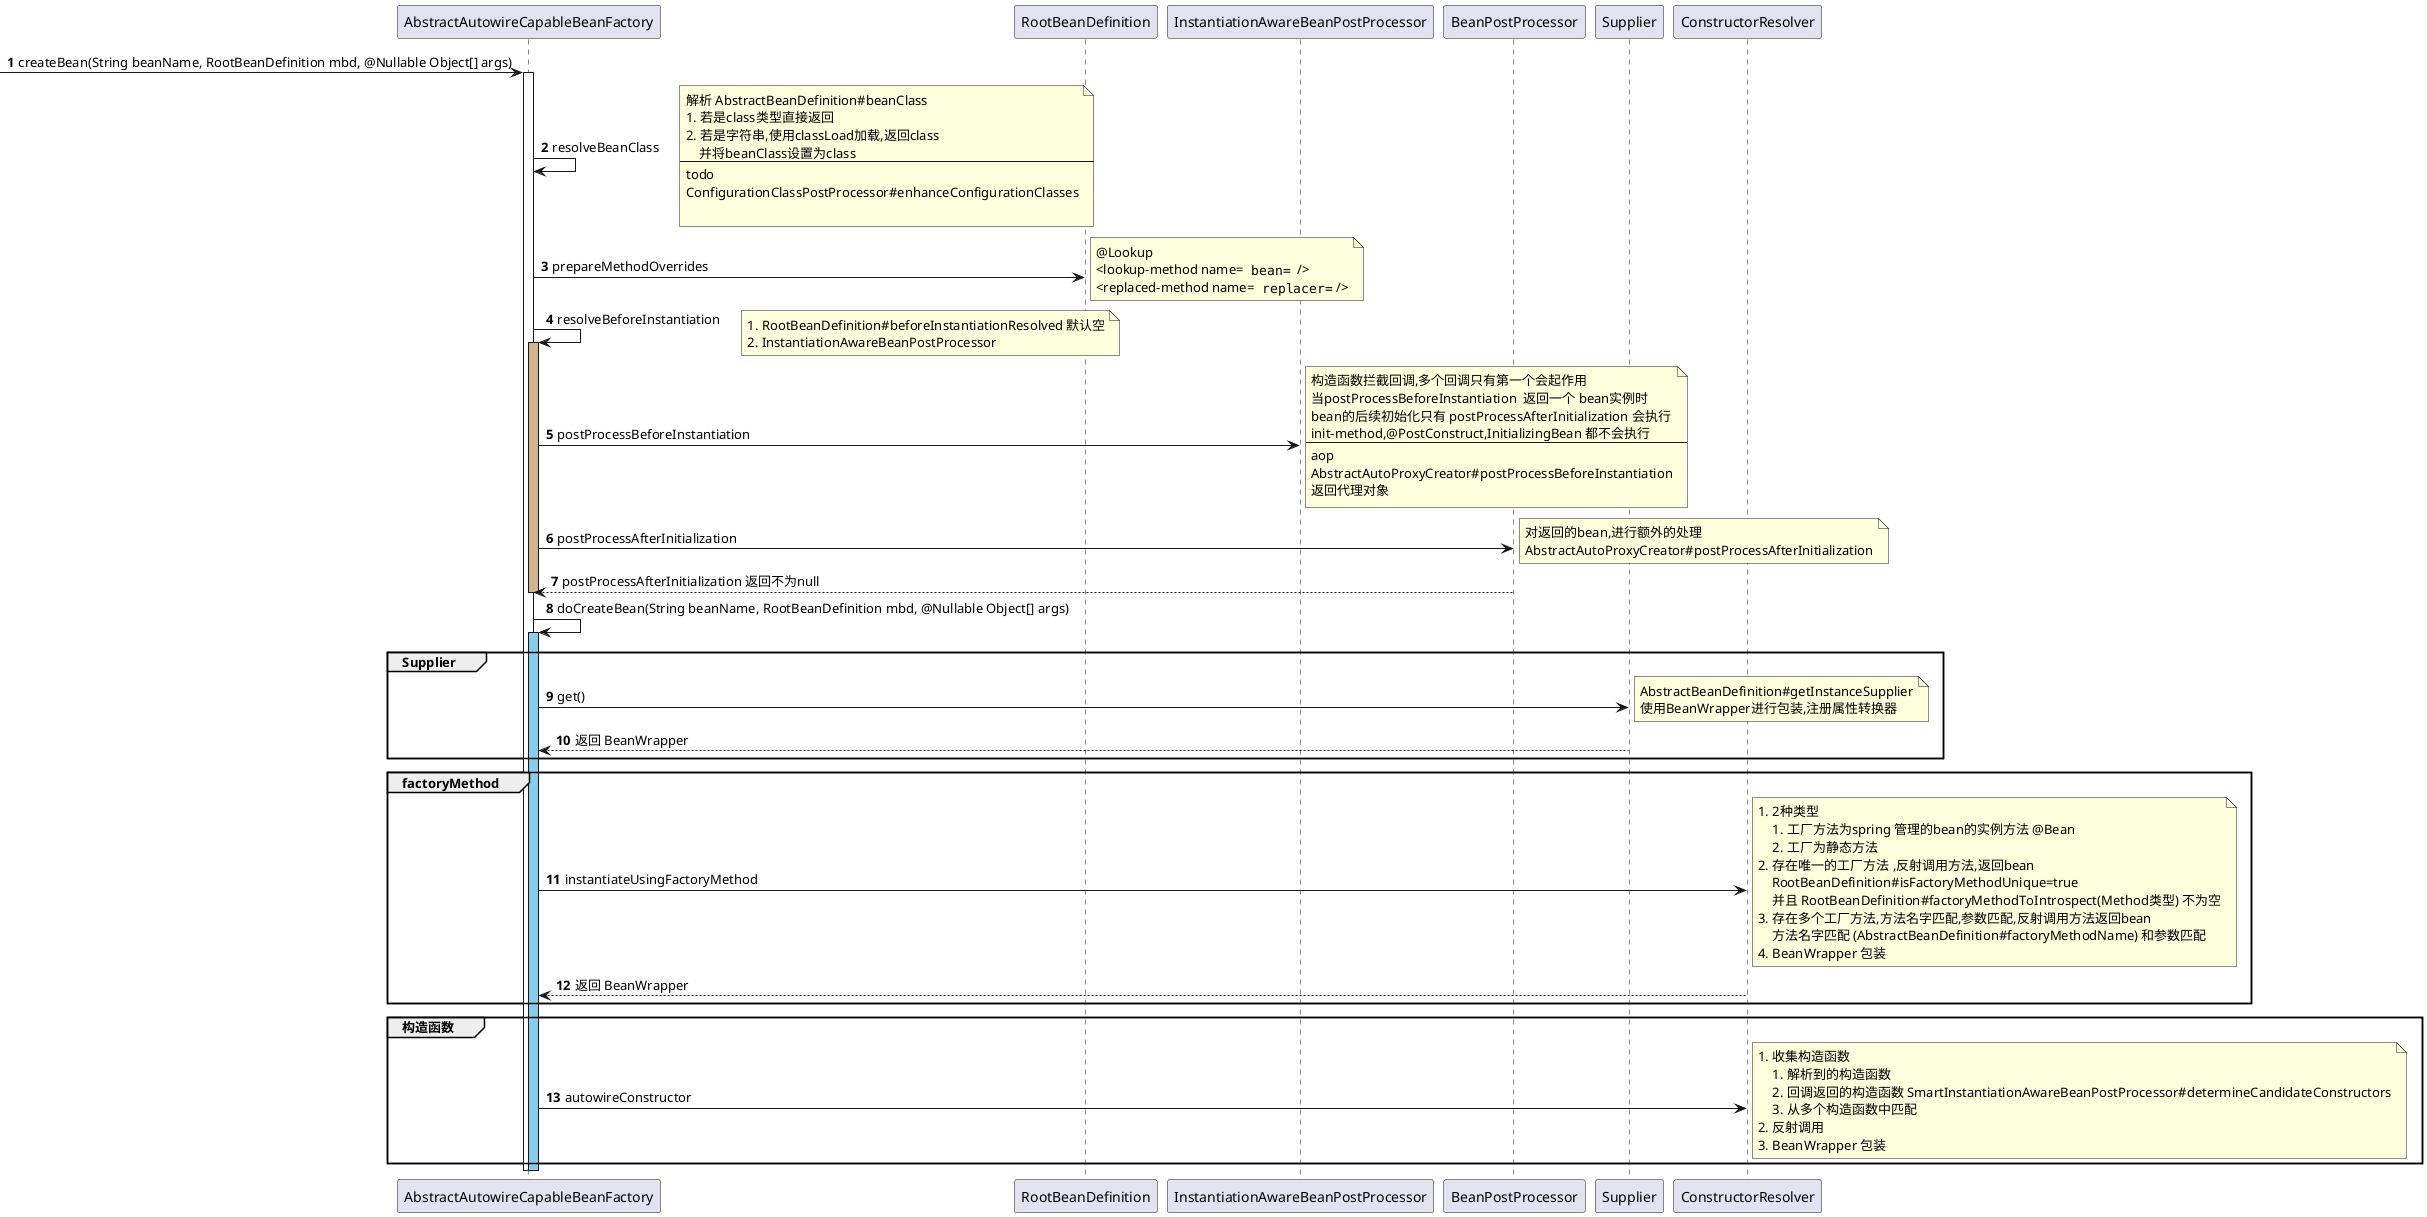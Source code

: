 @startuml
'https://plantuml.com/use-case-diagram

autonumber

-> AbstractAutowireCapableBeanFactory ++ : createBean(String beanName, RootBeanDefinition mbd, @Nullable Object[] args)

    AbstractAutowireCapableBeanFactory -> AbstractAutowireCapableBeanFactory : resolveBeanClass
    note right
    解析 AbstractBeanDefinition#beanClass
    # 若是class类型直接返回
    # 若是字符串,使用classLoad加载,返回class
        并将beanClass设置为class
    ---
    todo
    ConfigurationClassPostProcessor#enhanceConfigurationClasses

    end note


    AbstractAutowireCapableBeanFactory -> RootBeanDefinition : prepareMethodOverrides
    note right
    @Lookup
    <lookup-method name="" bean=""  />
    <replaced-method name="" replacer="" />
    end note


        AbstractAutowireCapableBeanFactory -> AbstractAutowireCapableBeanFactory ++ #tan : resolveBeforeInstantiation
        note right
        # RootBeanDefinition#beforeInstantiationResolved 默认空
        # InstantiationAwareBeanPostProcessor
        end note

            AbstractAutowireCapableBeanFactory -> InstantiationAwareBeanPostProcessor : postProcessBeforeInstantiation
            note right
            构造函数拦截回调,多个回调只有第一个会起作用
            当postProcessBeforeInstantiation  返回一个 bean实例时
            bean的后续初始化只有 postProcessAfterInitialization 会执行
            init-method,@PostConstruct,InitializingBean 都不会执行
            ---
            aop
            AbstractAutoProxyCreator#postProcessBeforeInstantiation
            返回代理对象
            end note
            AbstractAutowireCapableBeanFactory -> BeanPostProcessor : postProcessAfterInitialization
            note right
            对返回的bean,进行额外的处理
            AbstractAutoProxyCreator#postProcessAfterInitialization
            end note
            BeanPostProcessor --> AbstractAutowireCapableBeanFactory : postProcessAfterInitialization 返回不为null
        deactivate

    AbstractAutowireCapableBeanFactory -> AbstractAutowireCapableBeanFactory ++ #skyblue : doCreateBean(String beanName, RootBeanDefinition mbd, @Nullable Object[] args)
        group Supplier
            AbstractAutowireCapableBeanFactory -> Supplier  : get()
            note right
            AbstractBeanDefinition#getInstanceSupplier
            使用BeanWrapper进行包装,注册属性转换器
            end note
            Supplier --> AbstractAutowireCapableBeanFactory : 返回 BeanWrapper
        end
        group factoryMethod
            AbstractAutowireCapableBeanFactory -> ConstructorResolver : instantiateUsingFactoryMethod
            note right
            # 2种类型
            ## 工厂方法为spring 管理的bean的实例方法 @Bean
            ## 工厂为静态方法
            # 存在唯一的工厂方法 ,反射调用方法,返回bean
                RootBeanDefinition#isFactoryMethodUnique=true
                并且 RootBeanDefinition#factoryMethodToIntrospect(Method类型) 不为空
            # 存在多个工厂方法,方法名字匹配,参数匹配,反射调用方法返回bean
                方法名字匹配 (AbstractBeanDefinition#factoryMethodName) 和参数匹配
            # BeanWrapper 包装
            end note
            ConstructorResolver --> AbstractAutowireCapableBeanFactory : 返回 BeanWrapper
        end
        group 构造函数
            AbstractAutowireCapableBeanFactory -> ConstructorResolver : autowireConstructor
            note right
                # 收集构造函数
                ## 解析到的构造函数
                ## 回调返回的构造函数 SmartInstantiationAwareBeanPostProcessor#determineCandidateConstructors
                ## 从多个构造函数中匹配
                # 反射调用
                # BeanWrapper 包装
            end note
        end



    deactivate
deactivate
@enduml